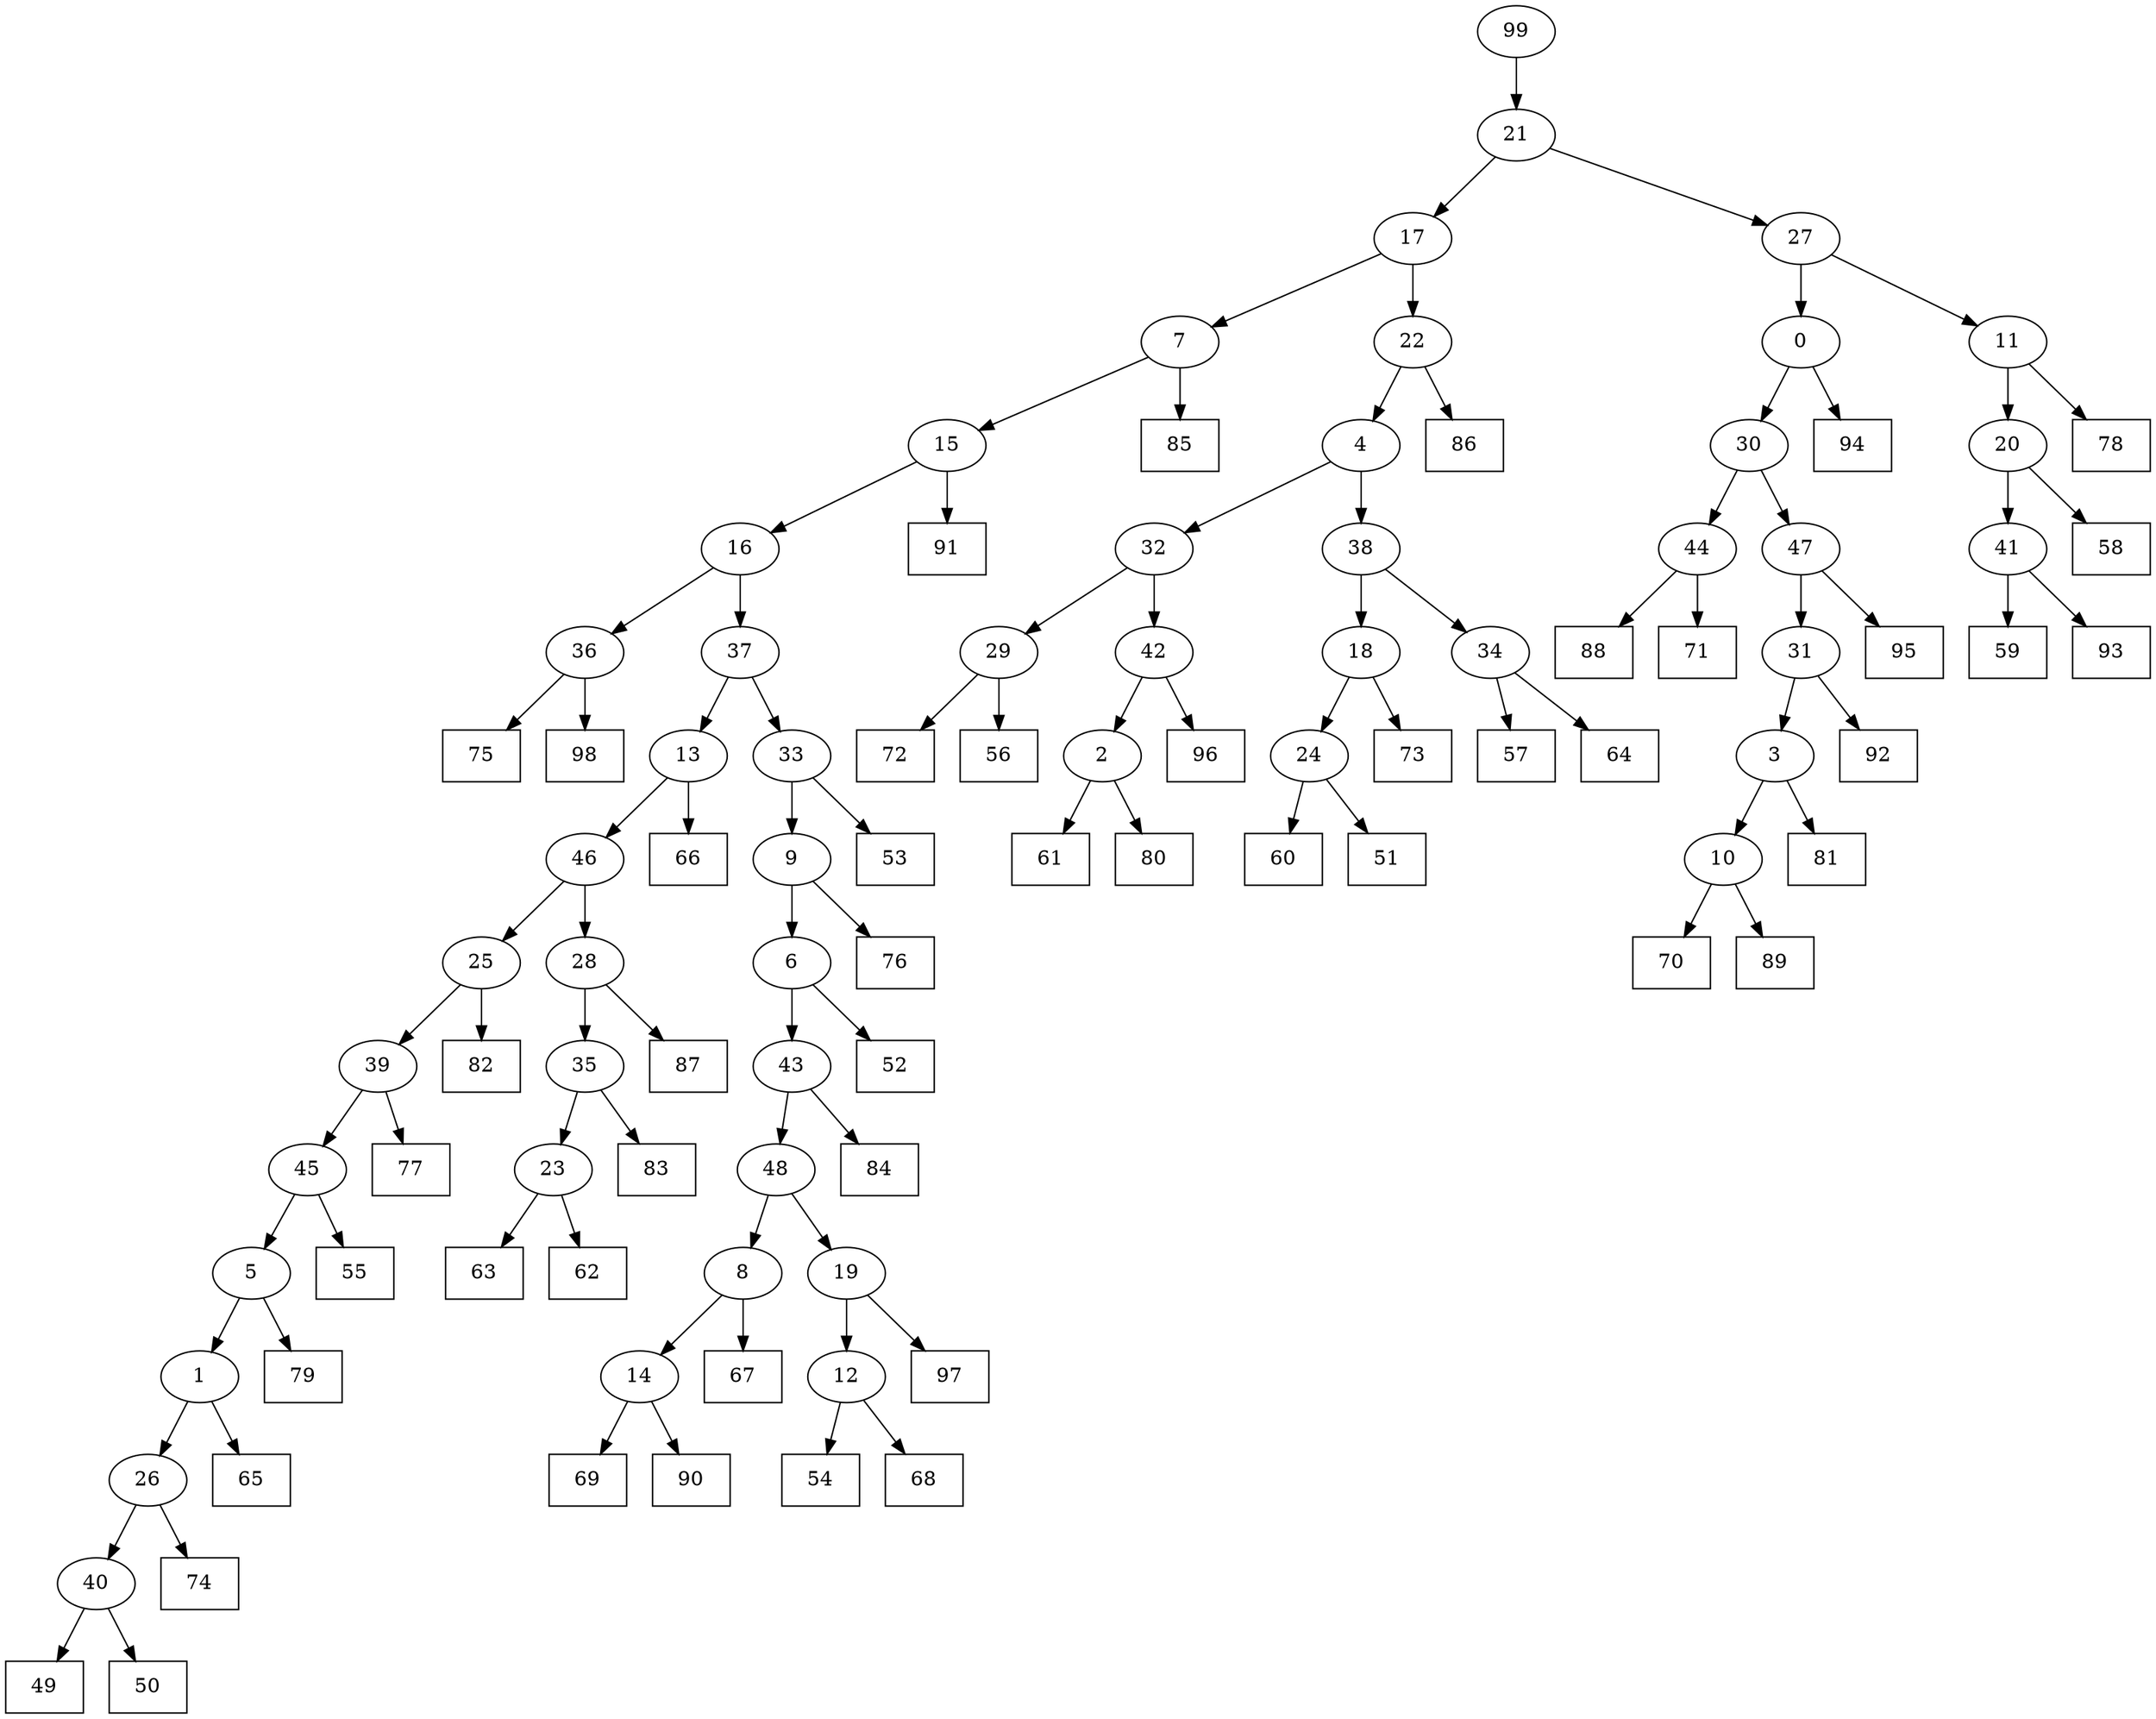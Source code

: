 digraph G {
0[label="0"];
1[label="1"];
2[label="2"];
3[label="3"];
4[label="4"];
5[label="5"];
6[label="6"];
7[label="7"];
8[label="8"];
9[label="9"];
10[label="10"];
11[label="11"];
12[label="12"];
13[label="13"];
14[label="14"];
15[label="15"];
16[label="16"];
17[label="17"];
18[label="18"];
19[label="19"];
20[label="20"];
21[label="21"];
22[label="22"];
23[label="23"];
24[label="24"];
25[label="25"];
26[label="26"];
27[label="27"];
28[label="28"];
29[label="29"];
30[label="30"];
31[label="31"];
32[label="32"];
33[label="33"];
34[label="34"];
35[label="35"];
36[label="36"];
37[label="37"];
38[label="38"];
39[label="39"];
40[label="40"];
41[label="41"];
42[label="42"];
43[label="43"];
44[label="44"];
45[label="45"];
46[label="46"];
47[label="47"];
48[label="48"];
49[shape=box,label="49"];
50[shape=box,label="63"];
51[shape=box,label="59"];
52[shape=box,label="78"];
53[shape=box,label="67"];
54[shape=box,label="96"];
55[shape=box,label="61"];
56[shape=box,label="53"];
57[shape=box,label="79"];
58[shape=box,label="76"];
59[shape=box,label="60"];
60[shape=box,label="97"];
61[shape=box,label="80"];
62[shape=box,label="84"];
63[shape=box,label="95"];
64[shape=box,label="87"];
65[shape=box,label="75"];
66[shape=box,label="70"];
67[shape=box,label="93"];
68[shape=box,label="51"];
69[shape=box,label="88"];
70[shape=box,label="54"];
71[shape=box,label="81"];
72[shape=box,label="74"];
73[shape=box,label="85"];
74[shape=box,label="83"];
75[shape=box,label="98"];
76[shape=box,label="66"];
77[shape=box,label="91"];
78[shape=box,label="58"];
79[shape=box,label="92"];
80[shape=box,label="71"];
81[shape=box,label="69"];
82[shape=box,label="72"];
83[shape=box,label="73"];
84[shape=box,label="90"];
85[shape=box,label="86"];
86[shape=box,label="77"];
87[shape=box,label="56"];
88[shape=box,label="65"];
89[shape=box,label="55"];
90[shape=box,label="50"];
91[shape=box,label="52"];
92[shape=box,label="62"];
93[shape=box,label="82"];
94[shape=box,label="89"];
95[shape=box,label="94"];
96[shape=box,label="57"];
97[shape=box,label="64"];
98[shape=box,label="68"];
99[label="99"];
3->71 ;
0->95 ;
39->86 ;
29->87 ;
22->85 ;
26->72 ;
99->21 ;
7->15 ;
4->32 ;
32->42 ;
42->54 ;
27->0 ;
28->64 ;
37->13 ;
12->70 ;
36->75 ;
14->81 ;
30->47 ;
15->77 ;
31->3 ;
20->78 ;
37->33 ;
33->56 ;
5->57 ;
31->79 ;
16->36 ;
44->80 ;
32->29 ;
29->82 ;
47->31 ;
24->68 ;
47->63 ;
9->58 ;
46->28 ;
16->37 ;
19->60 ;
11->52 ;
30->44 ;
44->69 ;
48->8 ;
8->53 ;
2->61 ;
20->41 ;
35->23 ;
24->59 ;
22->4 ;
0->30 ;
14->84 ;
13->76 ;
17->7 ;
7->73 ;
6->91 ;
10->94 ;
10->66 ;
23->92 ;
45->89 ;
40->49 ;
21->27 ;
48->19 ;
25->93 ;
33->9 ;
9->6 ;
46->25 ;
25->39 ;
13->46 ;
6->43 ;
43->62 ;
38->34 ;
34->97 ;
4->38 ;
21->17 ;
17->22 ;
41->67 ;
18->24 ;
39->45 ;
45->5 ;
27->11 ;
11->20 ;
41->51 ;
23->50 ;
43->48 ;
40->90 ;
8->14 ;
19->12 ;
12->98 ;
36->65 ;
28->35 ;
34->96 ;
1->26 ;
26->40 ;
35->74 ;
38->18 ;
18->83 ;
15->16 ;
42->2 ;
2->55 ;
3->10 ;
5->1 ;
1->88 ;
}
